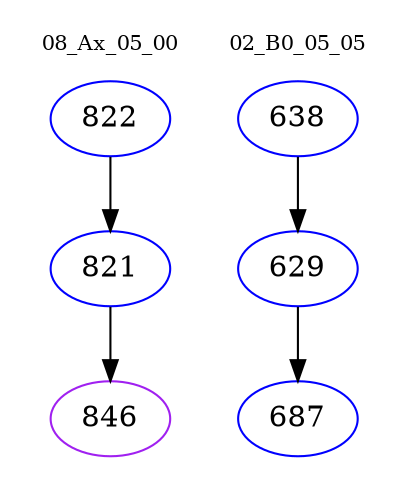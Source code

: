 digraph{
subgraph cluster_0 {
color = white
label = "08_Ax_05_00";
fontsize=10;
T0_822 [label="822", color="blue"]
T0_822 -> T0_821 [color="black"]
T0_821 [label="821", color="blue"]
T0_821 -> T0_846 [color="black"]
T0_846 [label="846", color="purple"]
}
subgraph cluster_1 {
color = white
label = "02_B0_05_05";
fontsize=10;
T1_638 [label="638", color="blue"]
T1_638 -> T1_629 [color="black"]
T1_629 [label="629", color="blue"]
T1_629 -> T1_687 [color="black"]
T1_687 [label="687", color="blue"]
}
}
